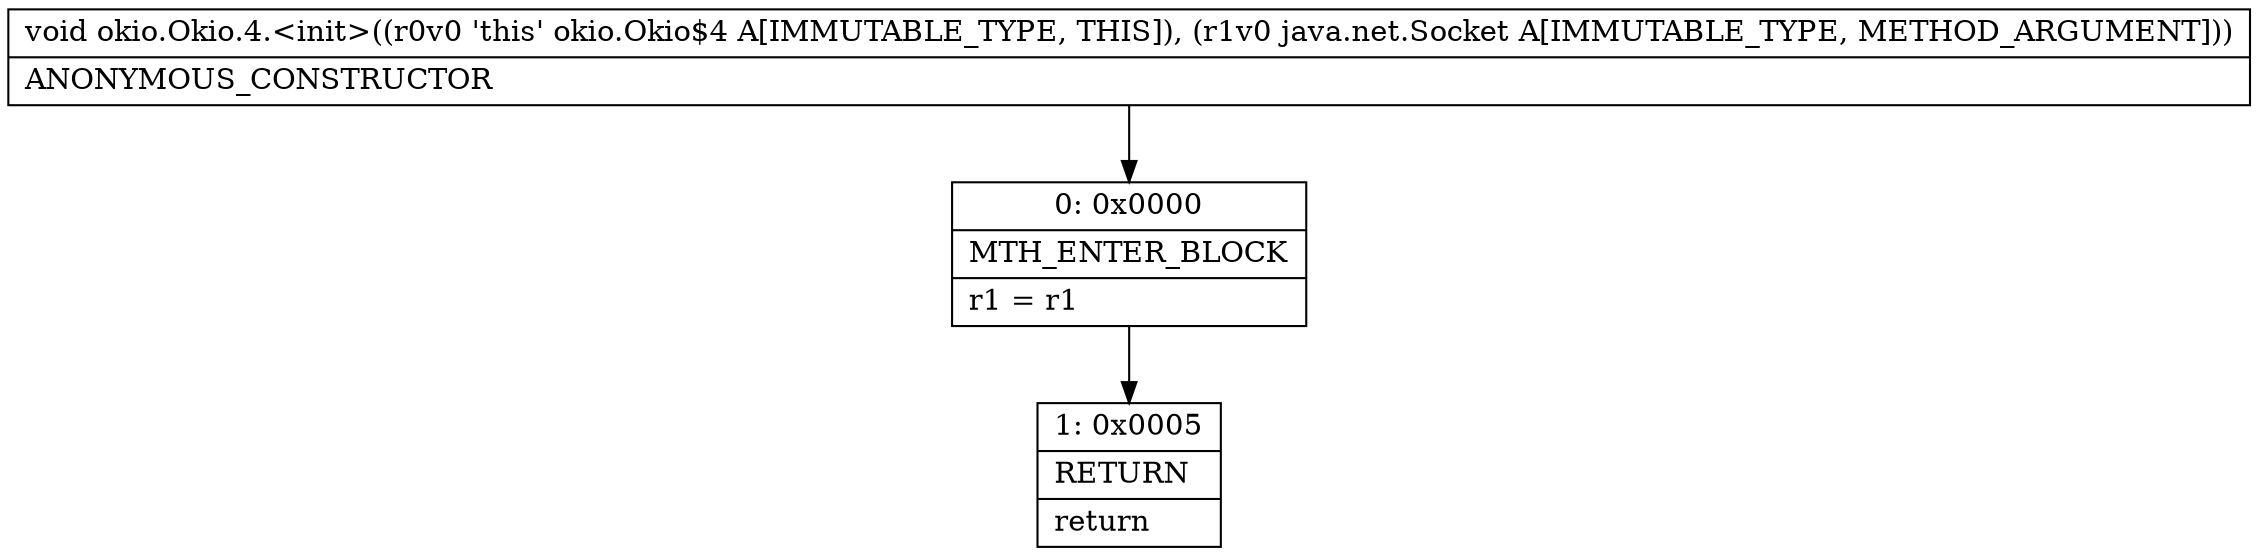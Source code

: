 digraph "CFG forokio.Okio.4.\<init\>(Ljava\/net\/Socket;)V" {
Node_0 [shape=record,label="{0\:\ 0x0000|MTH_ENTER_BLOCK\l|r1 = r1\l}"];
Node_1 [shape=record,label="{1\:\ 0x0005|RETURN\l|return\l}"];
MethodNode[shape=record,label="{void okio.Okio.4.\<init\>((r0v0 'this' okio.Okio$4 A[IMMUTABLE_TYPE, THIS]), (r1v0 java.net.Socket A[IMMUTABLE_TYPE, METHOD_ARGUMENT]))  | ANONYMOUS_CONSTRUCTOR\l}"];
MethodNode -> Node_0;
Node_0 -> Node_1;
}

